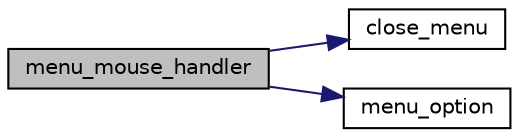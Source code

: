digraph "menu_mouse_handler"
{
 // LATEX_PDF_SIZE
  edge [fontname="Helvetica",fontsize="10",labelfontname="Helvetica",labelfontsize="10"];
  node [fontname="Helvetica",fontsize="10",shape=record];
  rankdir="LR";
  Node1 [label="menu_mouse_handler",height=0.2,width=0.4,color="black", fillcolor="grey75", style="filled", fontcolor="black",tooltip="Handles the data received from the mouse interrupts, during the game."];
  Node1 -> Node2 [color="midnightblue",fontsize="10",style="solid",fontname="Helvetica"];
  Node2 [label="close_menu",height=0.2,width=0.4,color="black", fillcolor="white", style="filled",URL="$group__menu.html#gac8bcb2255709a4442dafba681afd419d",tooltip="Closes the menu."];
  Node1 -> Node3 [color="midnightblue",fontsize="10",style="solid",fontname="Helvetica"];
  Node3 [label="menu_option",height=0.2,width=0.4,color="black", fillcolor="white", style="filled",URL="$group__logic.html#gadd5bd051edcbc1ba21da88815ae4e479",tooltip="Checks if the player pressed the lb of the mouse on top of a button."];
}
